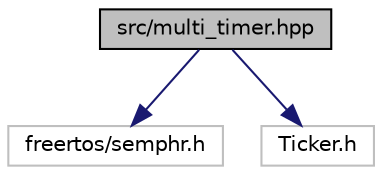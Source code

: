 digraph "src/multi_timer.hpp"
{
 // LATEX_PDF_SIZE
  edge [fontname="Helvetica",fontsize="10",labelfontname="Helvetica",labelfontsize="10"];
  node [fontname="Helvetica",fontsize="10",shape=record];
  Node1 [label="src/multi_timer.hpp",height=0.2,width=0.4,color="black", fillcolor="grey75", style="filled", fontcolor="black",tooltip="Ticker timer derivative allowing for a fixed number of repeated calls."];
  Node1 -> Node2 [color="midnightblue",fontsize="10",style="solid",fontname="Helvetica"];
  Node2 [label="freertos/semphr.h",height=0.2,width=0.4,color="grey75", fillcolor="white", style="filled",tooltip=" "];
  Node1 -> Node3 [color="midnightblue",fontsize="10",style="solid",fontname="Helvetica"];
  Node3 [label="Ticker.h",height=0.2,width=0.4,color="grey75", fillcolor="white", style="filled",tooltip=" "];
}

